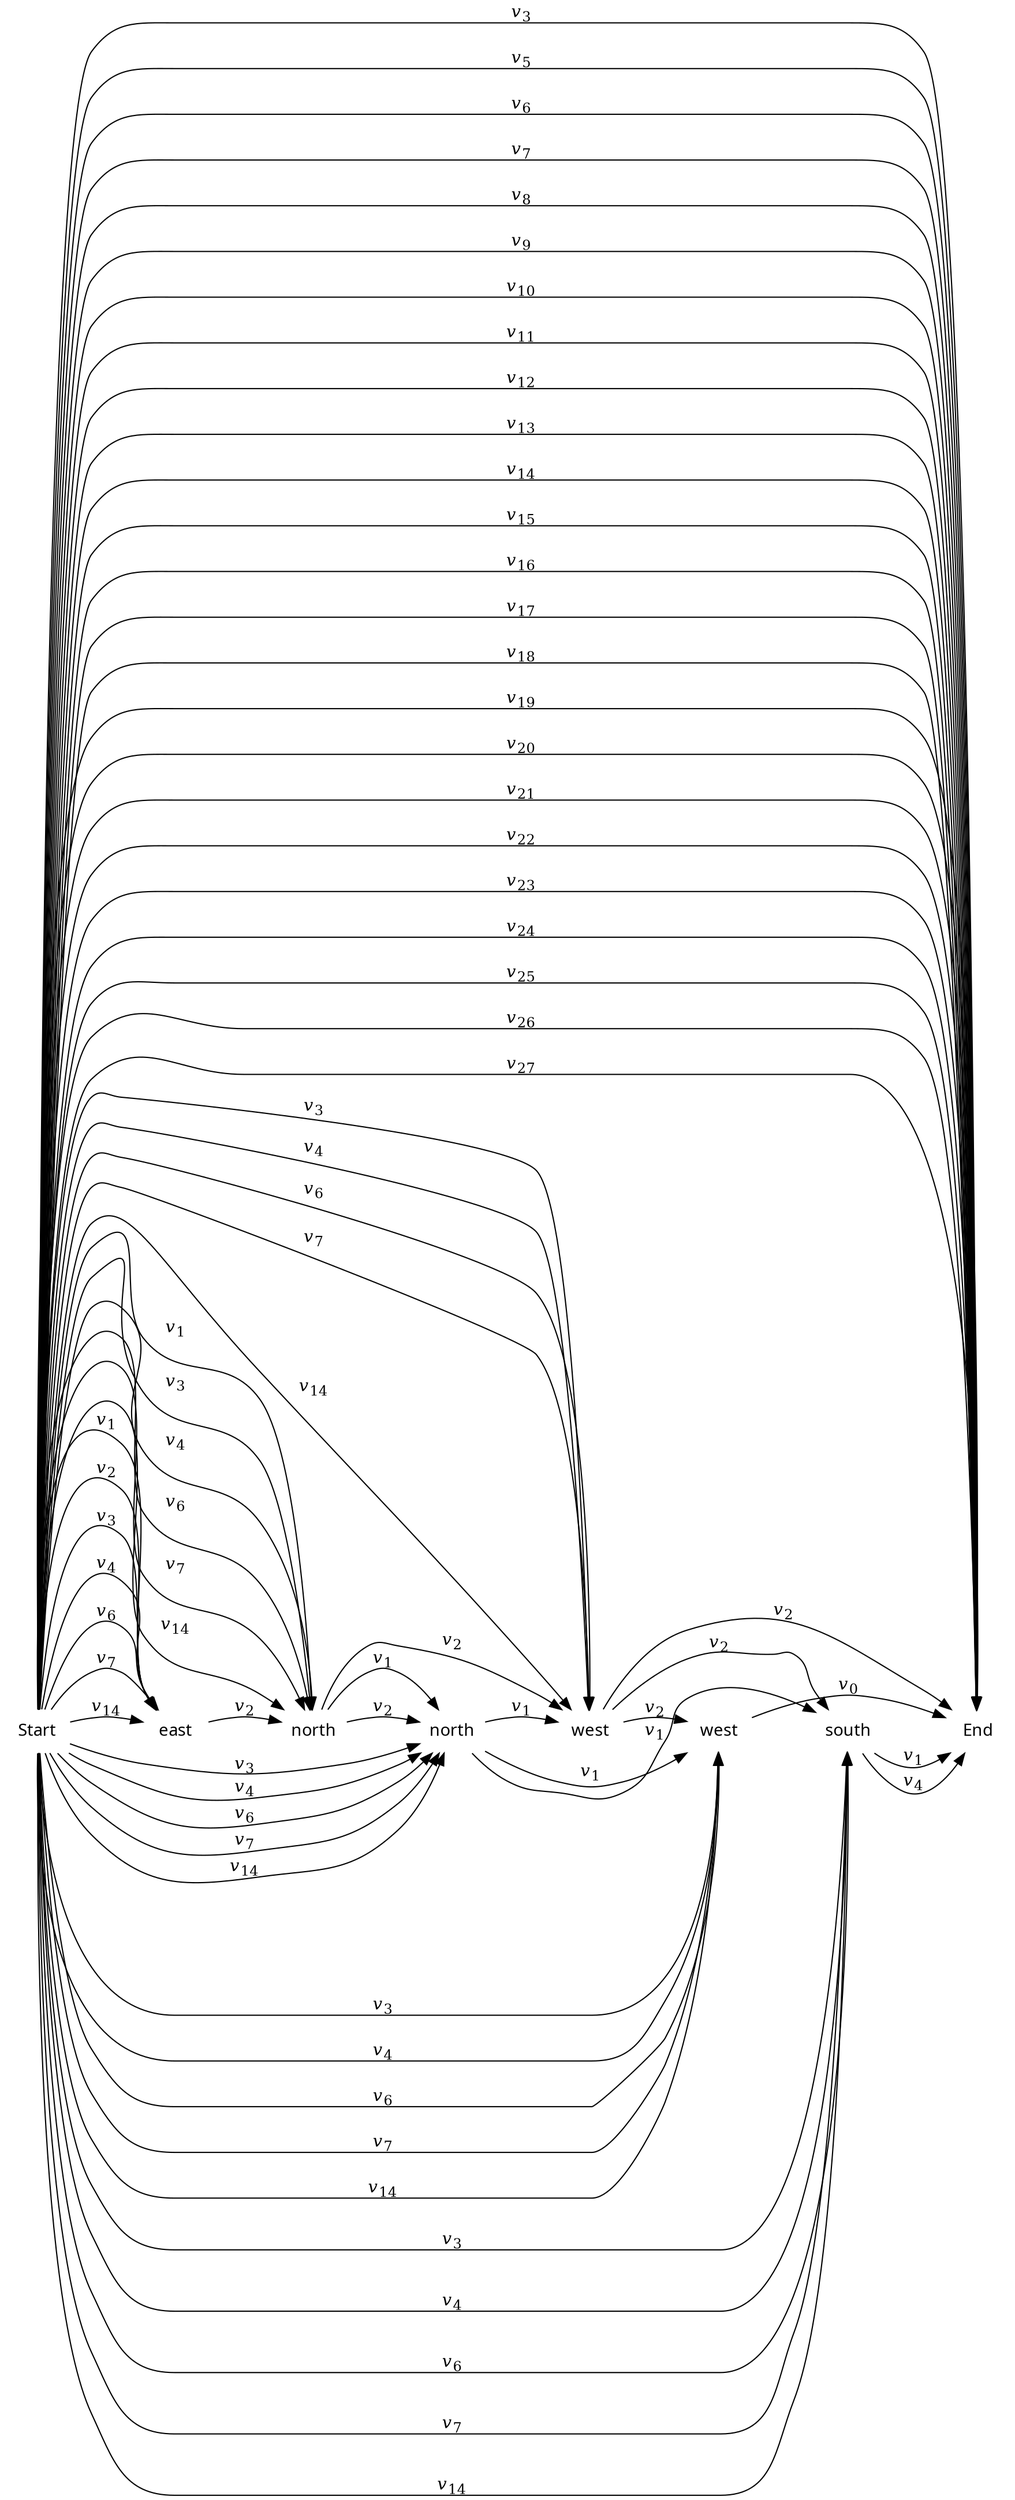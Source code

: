 digraph cat {
rankdir=LR
node [shape=plaintext]
edge [arrowhead=normal]

0 [label="Start",fontname="sans"]
1 [label="east",fontname="sans"]
2 [label="north",fontname="sans"]
3 [label="north",fontname="sans"]
4 [label="west",fontname="sans"]
5 [label="west",fontname="sans"]
6 [label="south",fontname="sans"]
7 [label="End",fontname="sans"]

0 -> 1 [label=<<i>v</i><sub>1</sub>>]
0 -> 2 [label=<<i>v</i><sub>1</sub>>]
0 -> 1 [label=<<i>v</i><sub>2</sub>>]
0 -> 1 [label=<<i>v</i><sub>3</sub>>]
0 -> 2 [label=<<i>v</i><sub>3</sub>>]
0 -> 3 [label=<<i>v</i><sub>3</sub>>]
0 -> 4 [label=<<i>v</i><sub>3</sub>>]
0 -> 5 [label=<<i>v</i><sub>3</sub>>]
0 -> 6 [label=<<i>v</i><sub>3</sub>>]
0 -> 7 [label=<<i>v</i><sub>3</sub>>]
0 -> 1 [label=<<i>v</i><sub>4</sub>>]
0 -> 2 [label=<<i>v</i><sub>4</sub>>]
0 -> 3 [label=<<i>v</i><sub>4</sub>>]
0 -> 4 [label=<<i>v</i><sub>4</sub>>]
0 -> 5 [label=<<i>v</i><sub>4</sub>>]
0 -> 6 [label=<<i>v</i><sub>4</sub>>]
0 -> 7 [label=<<i>v</i><sub>5</sub>>]
0 -> 1 [label=<<i>v</i><sub>6</sub>>]
0 -> 2 [label=<<i>v</i><sub>6</sub>>]
0 -> 3 [label=<<i>v</i><sub>6</sub>>]
0 -> 4 [label=<<i>v</i><sub>6</sub>>]
0 -> 5 [label=<<i>v</i><sub>6</sub>>]
0 -> 6 [label=<<i>v</i><sub>6</sub>>]
0 -> 7 [label=<<i>v</i><sub>6</sub>>]
0 -> 1 [label=<<i>v</i><sub>7</sub>>]
0 -> 2 [label=<<i>v</i><sub>7</sub>>]
0 -> 3 [label=<<i>v</i><sub>7</sub>>]
0 -> 4 [label=<<i>v</i><sub>7</sub>>]
0 -> 5 [label=<<i>v</i><sub>7</sub>>]
0 -> 6 [label=<<i>v</i><sub>7</sub>>]
0 -> 7 [label=<<i>v</i><sub>7</sub>>]
0 -> 7 [label=<<i>v</i><sub>8</sub>>]
0 -> 7 [label=<<i>v</i><sub>9</sub>>]
0 -> 7 [label=<<i>v</i><sub>10</sub>>]
0 -> 7 [label=<<i>v</i><sub>11</sub>>]
0 -> 7 [label=<<i>v</i><sub>12</sub>>]
0 -> 7 [label=<<i>v</i><sub>13</sub>>]
0 -> 1 [label=<<i>v</i><sub>14</sub>>]
0 -> 2 [label=<<i>v</i><sub>14</sub>>]
0 -> 3 [label=<<i>v</i><sub>14</sub>>]
0 -> 4 [label=<<i>v</i><sub>14</sub>>]
0 -> 5 [label=<<i>v</i><sub>14</sub>>]
0 -> 6 [label=<<i>v</i><sub>14</sub>>]
0 -> 7 [label=<<i>v</i><sub>14</sub>>]
0 -> 7 [label=<<i>v</i><sub>15</sub>>]
0 -> 7 [label=<<i>v</i><sub>16</sub>>]
0 -> 7 [label=<<i>v</i><sub>17</sub>>]
0 -> 7 [label=<<i>v</i><sub>18</sub>>]
0 -> 7 [label=<<i>v</i><sub>19</sub>>]
0 -> 7 [label=<<i>v</i><sub>20</sub>>]
0 -> 7 [label=<<i>v</i><sub>21</sub>>]
0 -> 7 [label=<<i>v</i><sub>22</sub>>]
0 -> 7 [label=<<i>v</i><sub>23</sub>>]
0 -> 7 [label=<<i>v</i><sub>24</sub>>]
0 -> 7 [label=<<i>v</i><sub>25</sub>>]
0 -> 7 [label=<<i>v</i><sub>26</sub>>]
0 -> 7 [label=<<i>v</i><sub>27</sub>>]
1 -> 2 [label=<<i>v</i><sub>2</sub>>]
2 -> 3 [label=<<i>v</i><sub>1</sub>>]
2 -> 3 [label=<<i>v</i><sub>2</sub>>]
2 -> 4 [label=<<i>v</i><sub>2</sub>>]
3 -> 4 [label=<<i>v</i><sub>1</sub>>]
3 -> 5 [label=<<i>v</i><sub>1</sub>>]
3 -> 6 [label=<<i>v</i><sub>1</sub>>]
4 -> 5 [label=<<i>v</i><sub>2</sub>>]
4 -> 6 [label=<<i>v</i><sub>2</sub>>]
4 -> 7 [label=<<i>v</i><sub>2</sub>>]
5 -> 7 [label=<<i>v</i><sub>0</sub>>]
6 -> 7 [label=<<i>v</i><sub>1</sub>>]
6 -> 7 [label=<<i>v</i><sub>4</sub>>]

# To line up the actions
0 -> 1 [weight=100,style=invis]
1 -> 2 [weight=100,style=invis]
2 -> 3 [weight=100,style=invis]
3 -> 4 [weight=100,style=invis]
4 -> 5 [weight=100,style=invis]
5 -> 6 [weight=100,style=invis]
6 -> 7 [weight=100,style=invis]
}
